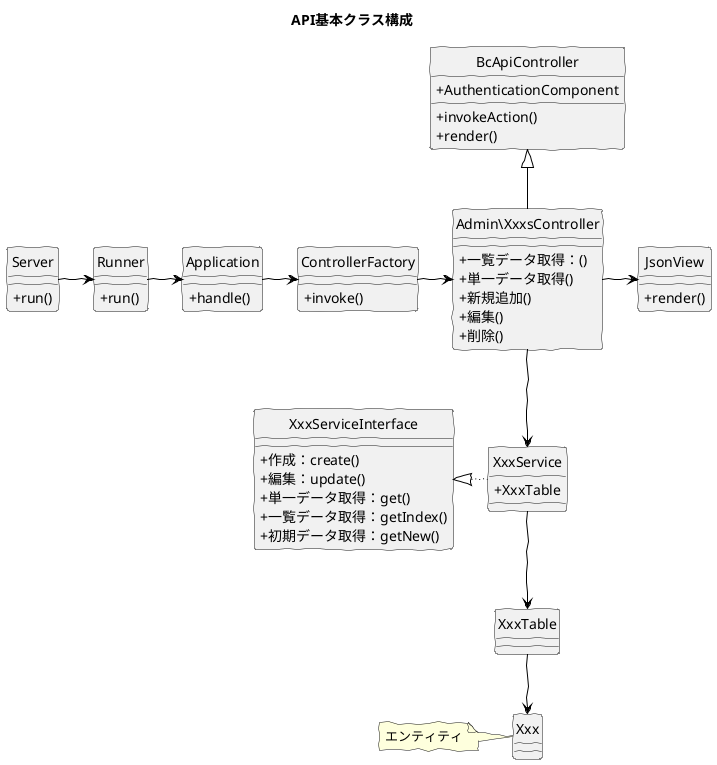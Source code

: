 @startuml
skinparam handwritten true
hide circle
skinparam classAttributeIconSize 0

title API基本クラス構成

class Server {
  + run()
}

class Runner {
  + run()
}

class Application {
  + handle()
}

class ControllerFactory {
  + invoke()
}

class Admin\XxxsController {
  + 一覧データ取得：()
  + 単一データ取得()
  + 新規追加()
  + 編集()
  + 削除()
}

class BcApiController {
  + AuthenticationComponent
  + invokeAction()
  + render()
}

class JsonView {
  + render()
}

class XxxService {
  + XxxTable
}

class XxxServiceInterface {
  + 作成：create()
  + 編集：update()
  + 単一データ取得：get()
  + 一覧データ取得：getIndex()
  + 初期データ取得：getNew()
}

class XxxTable {
}

class Xxx {
}

note left
エンティティ
endnote

Server -right[#Black]-> Runner

Runner -right[#Black]-> Application

Application -right[#Black]-> ControllerFactory

ControllerFactory -right[#Black]-> Admin\XxxsController

Admin\XxxsController -right[#Black]-> JsonView
Admin\XxxsController -down[#Black]-> XxxService
Admin\XxxsController -up[#Black]-|> BcApiController

XxxService -left[dotted,#Black]-|> XxxServiceInterface
XxxService -down[#Black]-> XxxTable

XxxTable -down[#Black]-> Xxx

@enduml
